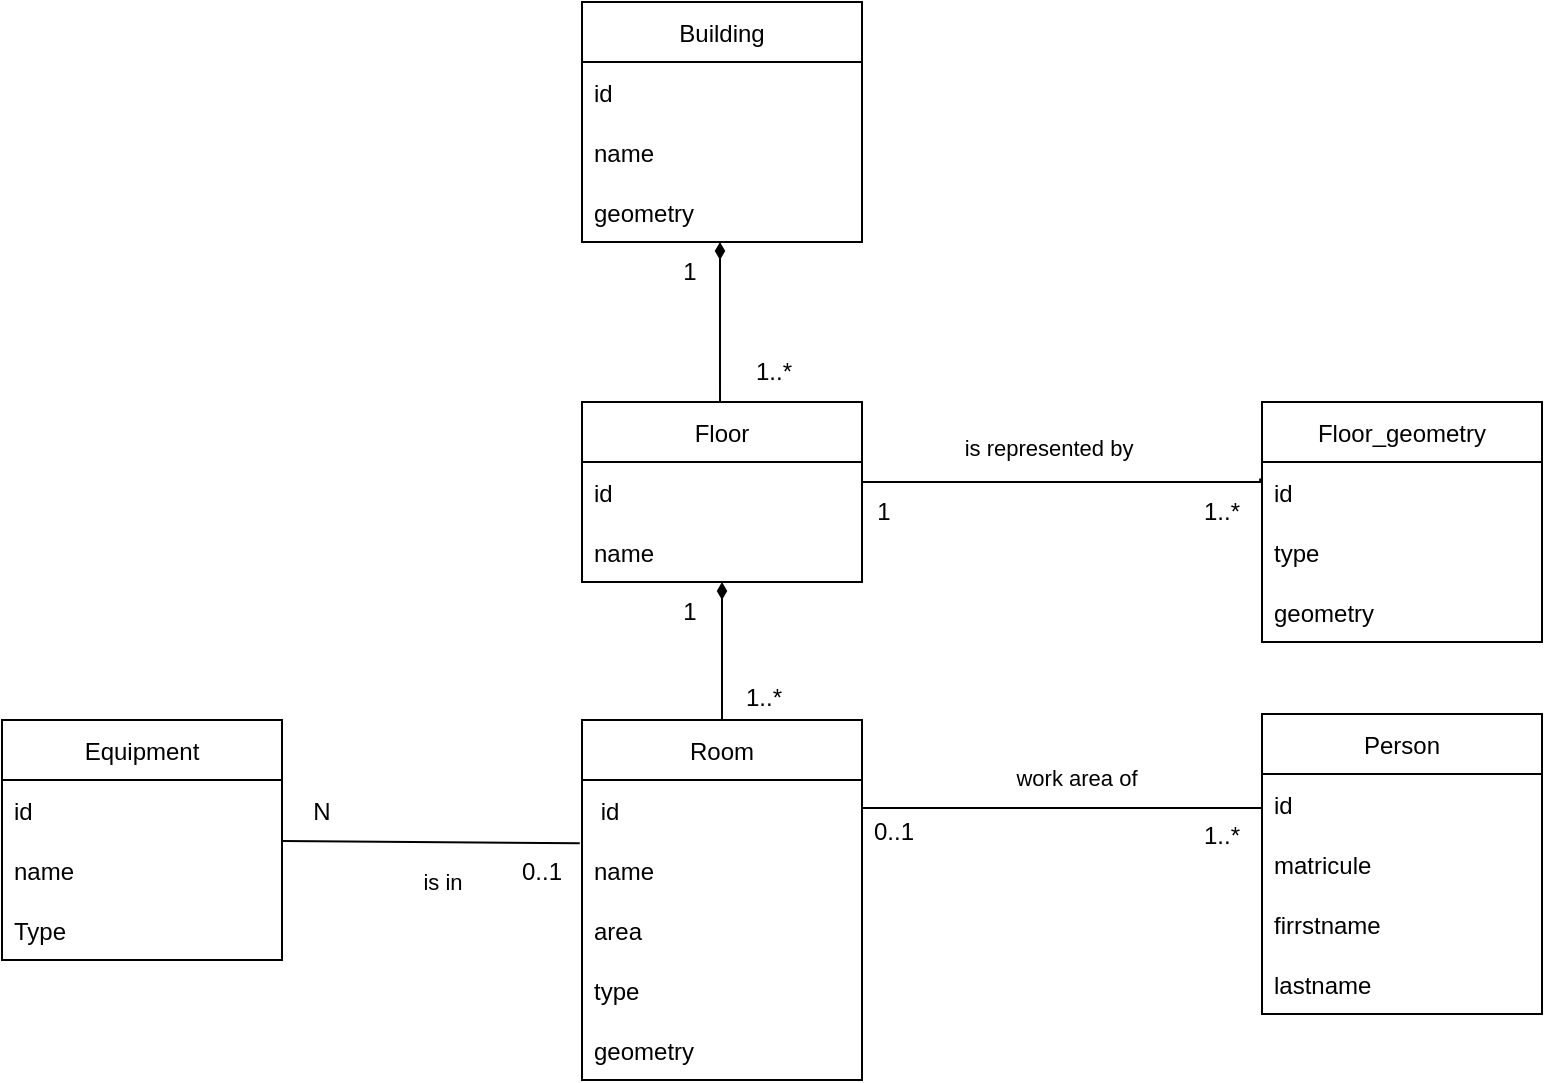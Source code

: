 <mxfile version="18.0.3" type="device"><diagram id="mLManC3IDiFZeJC-ot-j" name="Page-1"><mxGraphModel dx="970" dy="604" grid="1" gridSize="10" guides="1" tooltips="1" connect="1" arrows="1" fold="1" page="1" pageScale="1" pageWidth="827" pageHeight="1169" math="0" shadow="0"><root><mxCell id="0"/><mxCell id="1" parent="0"/><mxCell id="w0JVK2mcP7X-bMn6_d6o-25" style="edgeStyle=orthogonalEdgeStyle;rounded=0;orthogonalLoop=1;jettySize=auto;html=1;entryX=0.493;entryY=-0.033;entryDx=0;entryDy=0;entryPerimeter=0;endArrow=none;endFill=0;startArrow=diamondThin;startFill=1;" parent="1" source="w0JVK2mcP7X-bMn6_d6o-4" target="w0JVK2mcP7X-bMn6_d6o-14" edge="1"><mxGeometry relative="1" as="geometry"><Array as="points"><mxPoint x="399" y="210"/><mxPoint x="399" y="210"/></Array></mxGeometry></mxCell><mxCell id="w0JVK2mcP7X-bMn6_d6o-4" value="Building" style="swimlane;fontStyle=0;childLayout=stackLayout;horizontal=1;startSize=30;horizontalStack=0;resizeParent=1;resizeParentMax=0;resizeLast=0;collapsible=1;marginBottom=0;" parent="1" vertex="1"><mxGeometry x="330" y="40" width="140" height="120" as="geometry"/></mxCell><mxCell id="w0JVK2mcP7X-bMn6_d6o-5" value="id" style="text;strokeColor=none;fillColor=none;align=left;verticalAlign=middle;spacingLeft=4;spacingRight=4;overflow=hidden;points=[[0,0.5],[1,0.5]];portConstraint=eastwest;rotatable=0;" parent="w0JVK2mcP7X-bMn6_d6o-4" vertex="1"><mxGeometry y="30" width="140" height="30" as="geometry"/></mxCell><mxCell id="w0JVK2mcP7X-bMn6_d6o-6" value="name" style="text;strokeColor=none;fillColor=none;align=left;verticalAlign=middle;spacingLeft=4;spacingRight=4;overflow=hidden;points=[[0,0.5],[1,0.5]];portConstraint=eastwest;rotatable=0;" parent="w0JVK2mcP7X-bMn6_d6o-4" vertex="1"><mxGeometry y="60" width="140" height="30" as="geometry"/></mxCell><mxCell id="0_4n8fUpOqAt_K9Vxpt7-4" value="geometry" style="text;strokeColor=none;fillColor=none;align=left;verticalAlign=middle;spacingLeft=4;spacingRight=4;overflow=hidden;points=[[0,0.5],[1,0.5]];portConstraint=eastwest;rotatable=0;" parent="w0JVK2mcP7X-bMn6_d6o-4" vertex="1"><mxGeometry y="90" width="140" height="30" as="geometry"/></mxCell><mxCell id="w0JVK2mcP7X-bMn6_d6o-31" style="edgeStyle=orthogonalEdgeStyle;rounded=0;orthogonalLoop=1;jettySize=auto;html=1;endArrow=none;endFill=0;startArrow=diamondThin;startFill=1;" parent="1" source="w0JVK2mcP7X-bMn6_d6o-13" target="w0JVK2mcP7X-bMn6_d6o-19" edge="1"><mxGeometry relative="1" as="geometry"/></mxCell><mxCell id="w0JVK2mcP7X-bMn6_d6o-13" value="Floor" style="swimlane;fontStyle=0;childLayout=stackLayout;horizontal=1;startSize=30;horizontalStack=0;resizeParent=1;resizeParentMax=0;resizeLast=0;collapsible=1;marginBottom=0;" parent="1" vertex="1"><mxGeometry x="330" y="240" width="140" height="90" as="geometry"/></mxCell><mxCell id="w0JVK2mcP7X-bMn6_d6o-14" value="id" style="text;strokeColor=none;fillColor=none;align=left;verticalAlign=middle;spacingLeft=4;spacingRight=4;overflow=hidden;points=[[0,0.5],[1,0.5]];portConstraint=eastwest;rotatable=0;" parent="w0JVK2mcP7X-bMn6_d6o-13" vertex="1"><mxGeometry y="30" width="140" height="30" as="geometry"/></mxCell><mxCell id="w0JVK2mcP7X-bMn6_d6o-15" value="name" style="text;strokeColor=none;fillColor=none;align=left;verticalAlign=middle;spacingLeft=4;spacingRight=4;overflow=hidden;points=[[0,0.5],[1,0.5]];portConstraint=eastwest;rotatable=0;" parent="w0JVK2mcP7X-bMn6_d6o-13" vertex="1"><mxGeometry y="60" width="140" height="30" as="geometry"/></mxCell><mxCell id="w0JVK2mcP7X-bMn6_d6o-16" value="Floor_geometry" style="swimlane;fontStyle=0;childLayout=stackLayout;horizontal=1;startSize=30;horizontalStack=0;resizeParent=1;resizeParentMax=0;resizeLast=0;collapsible=1;marginBottom=0;" parent="1" vertex="1"><mxGeometry x="670" y="240" width="140" height="120" as="geometry"/></mxCell><mxCell id="w0JVK2mcP7X-bMn6_d6o-17" value="id" style="text;strokeColor=none;fillColor=none;align=left;verticalAlign=middle;spacingLeft=4;spacingRight=4;overflow=hidden;points=[[0,0.5],[1,0.5]];portConstraint=eastwest;rotatable=0;" parent="w0JVK2mcP7X-bMn6_d6o-16" vertex="1"><mxGeometry y="30" width="140" height="30" as="geometry"/></mxCell><mxCell id="w0JVK2mcP7X-bMn6_d6o-18" value="type" style="text;strokeColor=none;fillColor=none;align=left;verticalAlign=middle;spacingLeft=4;spacingRight=4;overflow=hidden;points=[[0,0.5],[1,0.5]];portConstraint=eastwest;rotatable=0;" parent="w0JVK2mcP7X-bMn6_d6o-16" vertex="1"><mxGeometry y="60" width="140" height="30" as="geometry"/></mxCell><mxCell id="mL23Q_bN_7gDfrueUM8J-1" value="geometry" style="text;strokeColor=none;fillColor=none;align=left;verticalAlign=middle;spacingLeft=4;spacingRight=4;overflow=hidden;points=[[0,0.5],[1,0.5]];portConstraint=eastwest;rotatable=0;" vertex="1" parent="w0JVK2mcP7X-bMn6_d6o-16"><mxGeometry y="90" width="140" height="30" as="geometry"/></mxCell><mxCell id="w0JVK2mcP7X-bMn6_d6o-19" value="Room" style="swimlane;fontStyle=0;childLayout=stackLayout;horizontal=1;startSize=30;horizontalStack=0;resizeParent=1;resizeParentMax=0;resizeLast=0;collapsible=1;marginBottom=0;gradientColor=#ffffff;" parent="1" vertex="1"><mxGeometry x="330" y="399" width="140" height="180" as="geometry"/></mxCell><mxCell id="w0JVK2mcP7X-bMn6_d6o-20" value=" id" style="text;strokeColor=none;fillColor=none;align=left;verticalAlign=middle;spacingLeft=4;spacingRight=4;overflow=hidden;points=[[0,0.5],[1,0.5]];portConstraint=eastwest;rotatable=0;" parent="w0JVK2mcP7X-bMn6_d6o-19" vertex="1"><mxGeometry y="30" width="140" height="30" as="geometry"/></mxCell><mxCell id="w0JVK2mcP7X-bMn6_d6o-21" value="name" style="text;strokeColor=none;fillColor=none;align=left;verticalAlign=middle;spacingLeft=4;spacingRight=4;overflow=hidden;points=[[0,0.5],[1,0.5]];portConstraint=eastwest;rotatable=0;" parent="w0JVK2mcP7X-bMn6_d6o-19" vertex="1"><mxGeometry y="60" width="140" height="30" as="geometry"/></mxCell><mxCell id="w0JVK2mcP7X-bMn6_d6o-40" value="area" style="text;strokeColor=none;fillColor=none;align=left;verticalAlign=middle;spacingLeft=4;spacingRight=4;overflow=hidden;points=[[0,0.5],[1,0.5]];portConstraint=eastwest;rotatable=0;" parent="w0JVK2mcP7X-bMn6_d6o-19" vertex="1"><mxGeometry y="90" width="140" height="30" as="geometry"/></mxCell><mxCell id="0_4n8fUpOqAt_K9Vxpt7-1" value="type" style="text;strokeColor=none;fillColor=none;align=left;verticalAlign=middle;spacingLeft=4;spacingRight=4;overflow=hidden;points=[[0,0.5],[1,0.5]];portConstraint=eastwest;rotatable=0;" parent="w0JVK2mcP7X-bMn6_d6o-19" vertex="1"><mxGeometry y="120" width="140" height="30" as="geometry"/></mxCell><mxCell id="0_4n8fUpOqAt_K9Vxpt7-2" value="geometry" style="text;strokeColor=none;fillColor=none;align=left;verticalAlign=middle;spacingLeft=4;spacingRight=4;overflow=hidden;points=[[0,0.5],[1,0.5]];portConstraint=eastwest;rotatable=0;" parent="w0JVK2mcP7X-bMn6_d6o-19" vertex="1"><mxGeometry y="150" width="140" height="30" as="geometry"/></mxCell><mxCell id="w0JVK2mcP7X-bMn6_d6o-32" value="is represented by" style="edgeStyle=orthogonalEdgeStyle;rounded=0;orthogonalLoop=1;jettySize=auto;html=1;endArrow=none;endFill=0;entryX=0.818;entryY=-0.06;entryDx=0;entryDy=0;entryPerimeter=0;" parent="1" target="w0JVK2mcP7X-bMn6_d6o-33" edge="1"><mxGeometry x="-0.043" y="17" relative="1" as="geometry"><mxPoint x="470" y="287" as="sourcePoint"/><mxPoint x="700" y="287" as="targetPoint"/><Array as="points"><mxPoint x="470" y="280"/><mxPoint x="669" y="280"/></Array><mxPoint as="offset"/></mxGeometry></mxCell><mxCell id="w0JVK2mcP7X-bMn6_d6o-33" value="1..*" style="text;html=1;strokeColor=none;fillColor=none;align=center;verticalAlign=middle;whiteSpace=wrap;rounded=0;" parent="1" vertex="1"><mxGeometry x="620" y="280" width="60" height="30" as="geometry"/></mxCell><mxCell id="w0JVK2mcP7X-bMn6_d6o-34" value="1" style="text;html=1;strokeColor=none;fillColor=none;align=center;verticalAlign=middle;whiteSpace=wrap;rounded=0;" parent="1" vertex="1"><mxGeometry x="451" y="280" width="60" height="30" as="geometry"/></mxCell><mxCell id="w0JVK2mcP7X-bMn6_d6o-35" value="1..*" style="text;html=1;strokeColor=none;fillColor=none;align=center;verticalAlign=middle;whiteSpace=wrap;rounded=0;" parent="1" vertex="1"><mxGeometry x="391" y="373" width="60" height="30" as="geometry"/></mxCell><mxCell id="w0JVK2mcP7X-bMn6_d6o-36" value="0..1" style="text;html=1;strokeColor=none;fillColor=none;align=center;verticalAlign=middle;whiteSpace=wrap;rounded=0;" parent="1" vertex="1"><mxGeometry x="456" y="440" width="60" height="30" as="geometry"/></mxCell><mxCell id="0_4n8fUpOqAt_K9Vxpt7-7" value="is in" style="rounded=0;orthogonalLoop=1;jettySize=auto;html=1;startArrow=none;startFill=0;endArrow=none;endFill=0;entryX=-0.008;entryY=0.056;entryDx=0;entryDy=0;entryPerimeter=0;" parent="1" edge="1"><mxGeometry x="0.077" y="-20" relative="1" as="geometry"><mxPoint x="180" y="459.537" as="sourcePoint"/><mxPoint x="328.88" y="460.68" as="targetPoint"/><mxPoint as="offset"/></mxGeometry></mxCell><mxCell id="w0JVK2mcP7X-bMn6_d6o-42" value="Equipment" style="swimlane;fontStyle=0;childLayout=stackLayout;horizontal=1;startSize=30;horizontalStack=0;resizeParent=1;resizeParentMax=0;resizeLast=0;collapsible=1;marginBottom=0;" parent="1" vertex="1"><mxGeometry x="40" y="399" width="140" height="120" as="geometry"/></mxCell><mxCell id="w0JVK2mcP7X-bMn6_d6o-43" value="id" style="text;strokeColor=none;fillColor=none;align=left;verticalAlign=middle;spacingLeft=4;spacingRight=4;overflow=hidden;points=[[0,0.5],[1,0.5]];portConstraint=eastwest;rotatable=0;" parent="w0JVK2mcP7X-bMn6_d6o-42" vertex="1"><mxGeometry y="30" width="140" height="30" as="geometry"/></mxCell><mxCell id="w0JVK2mcP7X-bMn6_d6o-44" value="name" style="text;strokeColor=none;fillColor=none;align=left;verticalAlign=middle;spacingLeft=4;spacingRight=4;overflow=hidden;points=[[0,0.5],[1,0.5]];portConstraint=eastwest;rotatable=0;" parent="w0JVK2mcP7X-bMn6_d6o-42" vertex="1"><mxGeometry y="60" width="140" height="30" as="geometry"/></mxCell><mxCell id="w0JVK2mcP7X-bMn6_d6o-45" value="Type    " style="text;strokeColor=none;fillColor=none;align=left;verticalAlign=middle;spacingLeft=4;spacingRight=4;overflow=hidden;points=[[0,0.5],[1,0.5]];portConstraint=eastwest;rotatable=0;" parent="w0JVK2mcP7X-bMn6_d6o-42" vertex="1"><mxGeometry y="90" width="140" height="30" as="geometry"/></mxCell><mxCell id="w0JVK2mcP7X-bMn6_d6o-52" value="Person" style="swimlane;fontStyle=0;childLayout=stackLayout;horizontal=1;startSize=30;horizontalStack=0;resizeParent=1;resizeParentMax=0;resizeLast=0;collapsible=1;marginBottom=0;" parent="1" vertex="1"><mxGeometry x="670" y="396" width="140" height="150" as="geometry"/></mxCell><mxCell id="w0JVK2mcP7X-bMn6_d6o-53" value="id" style="text;strokeColor=none;fillColor=none;align=left;verticalAlign=middle;spacingLeft=4;spacingRight=4;overflow=hidden;points=[[0,0.5],[1,0.5]];portConstraint=eastwest;rotatable=0;" parent="w0JVK2mcP7X-bMn6_d6o-52" vertex="1"><mxGeometry y="30" width="140" height="30" as="geometry"/></mxCell><mxCell id="w0JVK2mcP7X-bMn6_d6o-66" value="matricule" style="text;strokeColor=none;fillColor=none;align=left;verticalAlign=middle;spacingLeft=4;spacingRight=4;overflow=hidden;points=[[0,0.5],[1,0.5]];portConstraint=eastwest;rotatable=0;" parent="w0JVK2mcP7X-bMn6_d6o-52" vertex="1"><mxGeometry y="60" width="140" height="30" as="geometry"/></mxCell><mxCell id="w0JVK2mcP7X-bMn6_d6o-54" value="firrstname" style="text;strokeColor=none;fillColor=none;align=left;verticalAlign=middle;spacingLeft=4;spacingRight=4;overflow=hidden;points=[[0,0.5],[1,0.5]];portConstraint=eastwest;rotatable=0;" parent="w0JVK2mcP7X-bMn6_d6o-52" vertex="1"><mxGeometry y="90" width="140" height="30" as="geometry"/></mxCell><mxCell id="w0JVK2mcP7X-bMn6_d6o-55" value="lastname" style="text;strokeColor=none;fillColor=none;align=left;verticalAlign=middle;spacingLeft=4;spacingRight=4;overflow=hidden;points=[[0,0.5],[1,0.5]];portConstraint=eastwest;rotatable=0;" parent="w0JVK2mcP7X-bMn6_d6o-52" vertex="1"><mxGeometry y="120" width="140" height="30" as="geometry"/></mxCell><mxCell id="0_4n8fUpOqAt_K9Vxpt7-3" style="edgeStyle=orthogonalEdgeStyle;rounded=0;orthogonalLoop=1;jettySize=auto;html=1;entryX=0;entryY=0.5;entryDx=0;entryDy=0;endArrow=none;endFill=0;" parent="1" edge="1"><mxGeometry relative="1" as="geometry"><mxPoint x="470" y="440" as="sourcePoint"/><mxPoint x="670" y="443" as="targetPoint"/><Array as="points"><mxPoint x="470" y="443"/></Array></mxGeometry></mxCell><mxCell id="0_4n8fUpOqAt_K9Vxpt7-5" value="work area of" style="edgeLabel;html=1;align=center;verticalAlign=middle;resizable=0;points=[];" parent="0_4n8fUpOqAt_K9Vxpt7-3" vertex="1" connectable="0"><mxGeometry x="0.2" y="4" relative="1" as="geometry"><mxPoint x="-12" y="-11" as="offset"/></mxGeometry></mxCell><mxCell id="0_4n8fUpOqAt_K9Vxpt7-8" value="1..*" style="text;html=1;strokeColor=none;fillColor=none;align=center;verticalAlign=middle;whiteSpace=wrap;rounded=0;" parent="1" vertex="1"><mxGeometry x="620" y="442" width="60" height="30" as="geometry"/></mxCell><mxCell id="0_4n8fUpOqAt_K9Vxpt7-11" value="0..1" style="text;html=1;strokeColor=none;fillColor=none;align=center;verticalAlign=middle;whiteSpace=wrap;rounded=0;" parent="1" vertex="1"><mxGeometry x="280" y="460" width="60" height="30" as="geometry"/></mxCell><mxCell id="0_4n8fUpOqAt_K9Vxpt7-12" value="N" style="text;html=1;strokeColor=none;fillColor=none;align=center;verticalAlign=middle;whiteSpace=wrap;rounded=0;" parent="1" vertex="1"><mxGeometry x="170" y="430" width="60" height="30" as="geometry"/></mxCell><mxCell id="0_4n8fUpOqAt_K9Vxpt7-13" value="1..*" style="text;html=1;strokeColor=none;fillColor=none;align=center;verticalAlign=middle;whiteSpace=wrap;rounded=0;" parent="1" vertex="1"><mxGeometry x="396" y="210" width="60" height="30" as="geometry"/></mxCell><mxCell id="0_4n8fUpOqAt_K9Vxpt7-14" value="1" style="text;html=1;strokeColor=none;fillColor=none;align=center;verticalAlign=middle;whiteSpace=wrap;rounded=0;" parent="1" vertex="1"><mxGeometry x="354" y="160" width="60" height="30" as="geometry"/></mxCell><mxCell id="0_4n8fUpOqAt_K9Vxpt7-15" value="1" style="text;html=1;strokeColor=none;fillColor=none;align=center;verticalAlign=middle;whiteSpace=wrap;rounded=0;" parent="1" vertex="1"><mxGeometry x="354" y="330" width="60" height="30" as="geometry"/></mxCell></root></mxGraphModel></diagram></mxfile>